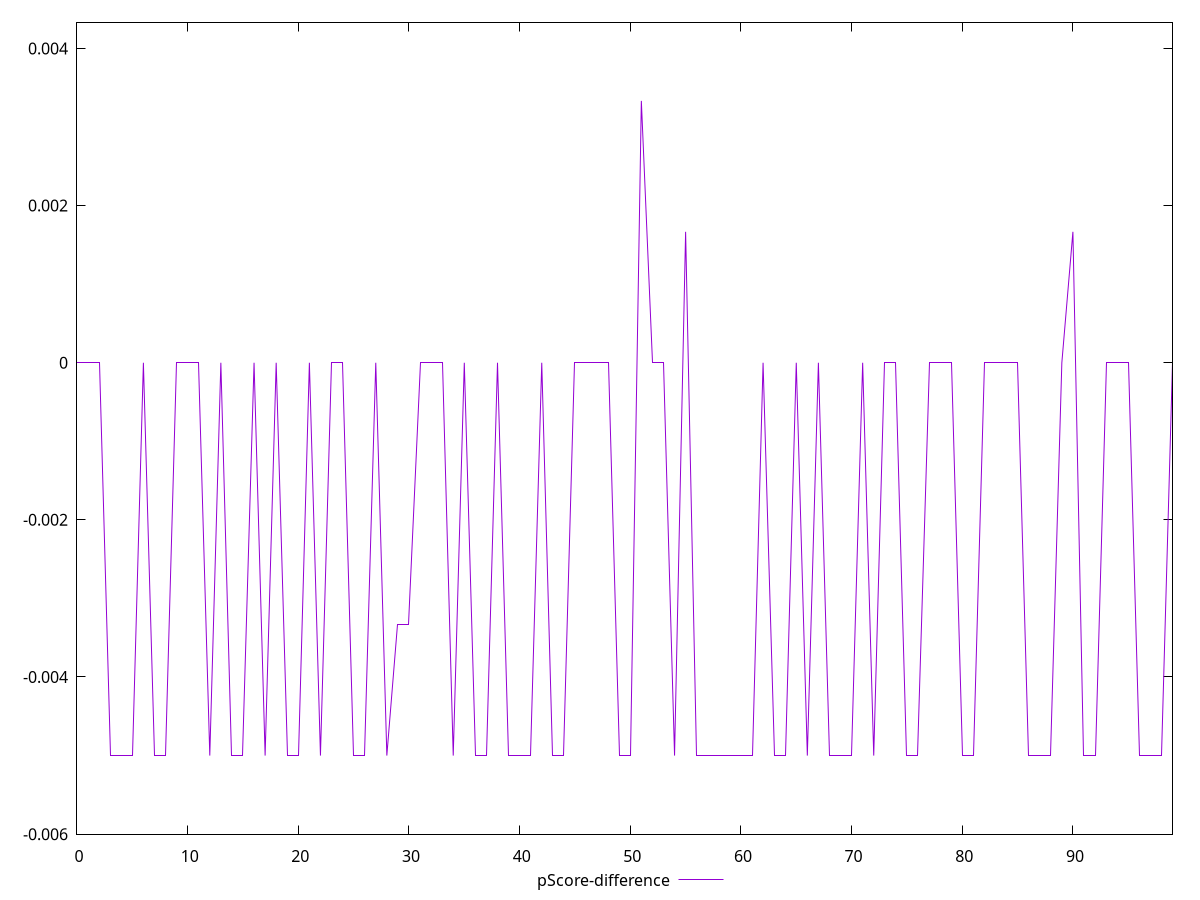 reset

$pScoreDifference <<EOF
0 0
1 0
2 0
3 -0.0050000000000000044
4 -0.0050000000000000044
5 -0.0050000000000000044
6 0
7 -0.0050000000000000044
8 -0.0050000000000000044
9 0
10 0
11 0
12 -0.0050000000000000044
13 0
14 -0.0050000000000000044
15 -0.0050000000000000044
16 0
17 -0.0050000000000000044
18 0
19 -0.0050000000000000044
20 -0.0050000000000000044
21 0
22 -0.0050000000000000044
23 0
24 0
25 -0.0050000000000000044
26 -0.0050000000000000044
27 0
28 -0.0050000000000000044
29 -0.0033333333333332993
30 -0.0033333333333332993
31 0
32 0
33 0
34 -0.0050000000000000044
35 0
36 -0.0050000000000000044
37 -0.0050000000000000044
38 0
39 -0.0050000000000000044
40 -0.0050000000000000044
41 -0.0050000000000000044
42 0
43 -0.0050000000000000044
44 -0.0050000000000000044
45 0
46 0
47 0
48 0
49 -0.0050000000000000044
50 -0.0050000000000000044
51 0.0033333333333332993
52 0
53 0
54 -0.0050000000000000044
55 0.0016666666666667052
56 -0.0050000000000000044
57 -0.0050000000000000044
58 -0.0050000000000000044
59 -0.0050000000000000044
60 -0.0050000000000000044
61 -0.0050000000000000044
62 0
63 -0.0050000000000000044
64 -0.0050000000000000044
65 0
66 -0.0050000000000000044
67 0
68 -0.0050000000000000044
69 -0.0050000000000000044
70 -0.0050000000000000044
71 0
72 -0.0050000000000000044
73 0
74 0
75 -0.0050000000000000044
76 -0.0050000000000000044
77 0
78 0
79 0
80 -0.0050000000000000044
81 -0.0050000000000000044
82 0
83 0
84 0
85 0
86 -0.0050000000000000044
87 -0.0050000000000000044
88 -0.0050000000000000044
89 0
90 0.0016666666666665941
91 -0.0050000000000000044
92 -0.0050000000000000044
93 0
94 0
95 0
96 -0.0050000000000000044
97 -0.0050000000000000044
98 -0.0050000000000000044
99 0
EOF

set key outside below
set xrange [0:99]
set yrange [-0.0060000000000000045:0.004333333333333299]
set trange [-0.0060000000000000045:0.004333333333333299]
set terminal svg size 640, 500 enhanced background rgb 'white'
set output "report_00015_2021-02-09T16-11-33.973Z/unminified-javascript/samples/pages+cached+noadtech+nomedia+nocss/pScore-difference/values.svg"

plot $pScoreDifference title "pScore-difference" with line

reset
